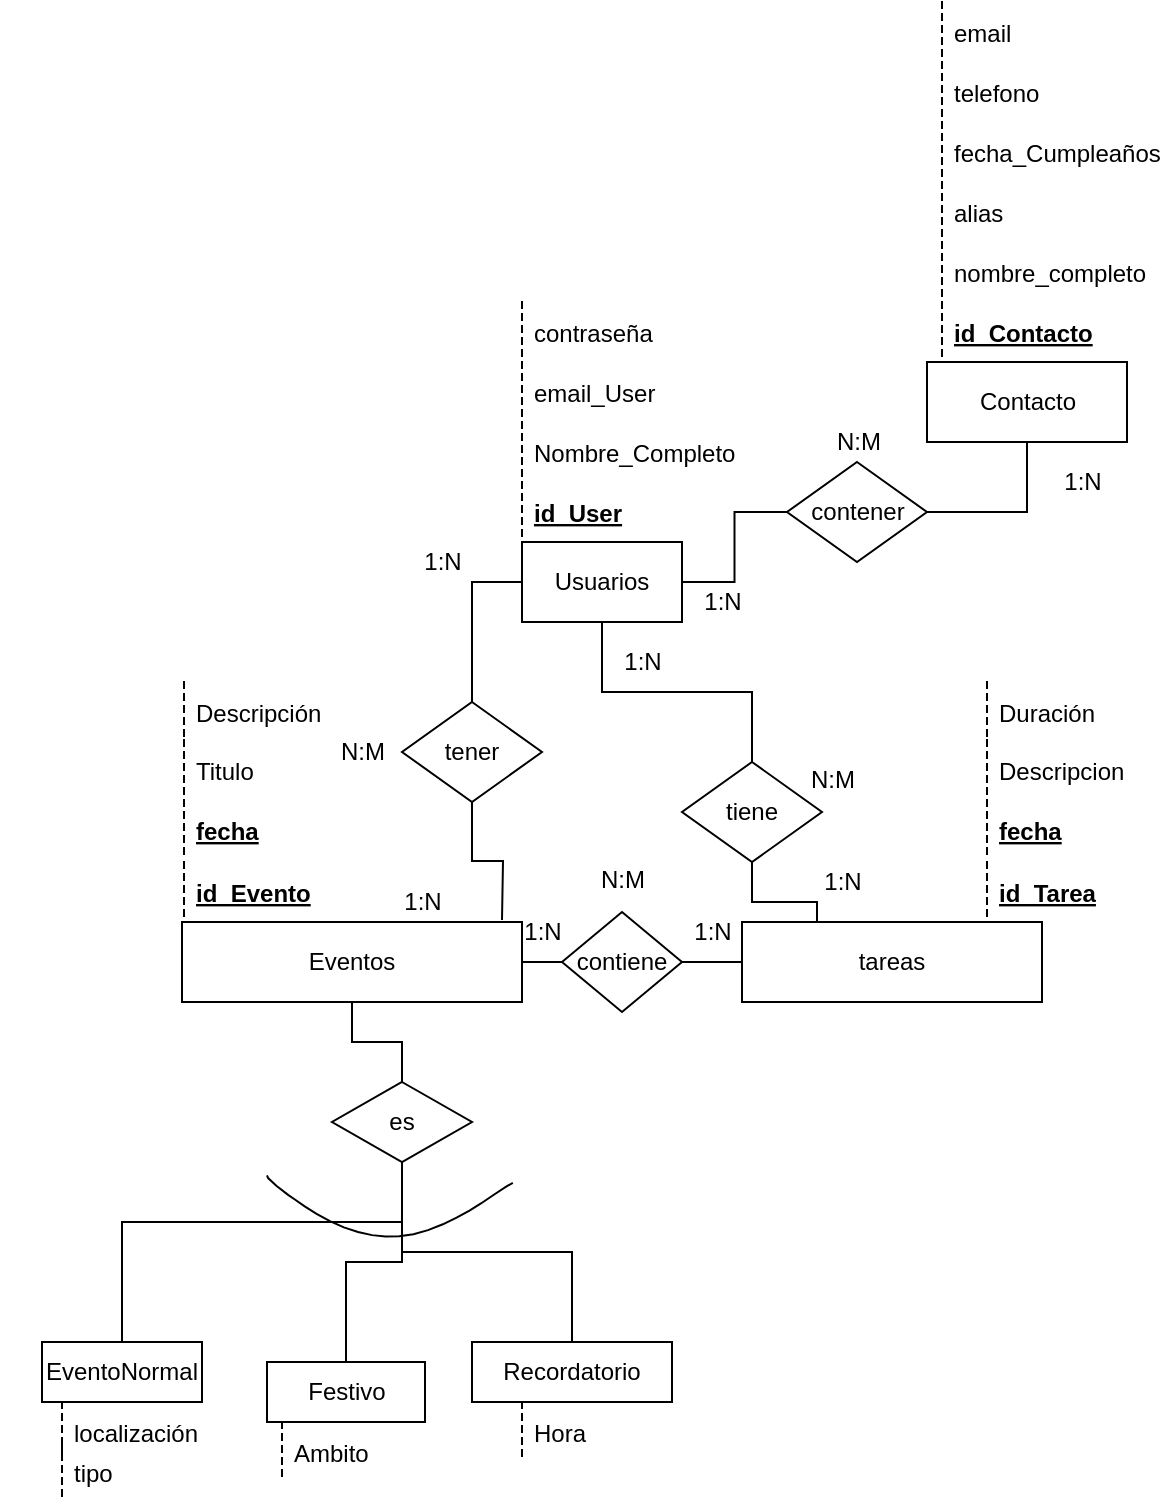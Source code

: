 <mxfile version="13.8.8" type="github">
  <diagram id="R2lEEEUBdFMjLlhIrx00" name="Page-1">
    <mxGraphModel dx="1422" dy="1862" grid="1" gridSize="10" guides="1" tooltips="1" connect="1" arrows="1" fold="1" page="1" pageScale="1" pageWidth="850" pageHeight="1100" math="0" shadow="0" extFonts="Permanent Marker^https://fonts.googleapis.com/css?family=Permanent+Marker">
      <root>
        <mxCell id="0" />
        <mxCell id="1" parent="0" />
        <mxCell id="vh04Lum93Sa9Isq8TbCe-44" style="edgeStyle=orthogonalEdgeStyle;rounded=0;orthogonalLoop=1;jettySize=auto;html=1;endArrow=none;endFill=0;exitX=0;exitY=0.5;exitDx=0;exitDy=0;" parent="1" source="vh04Lum93Sa9Isq8TbCe-21" target="vh04Lum93Sa9Isq8TbCe-43" edge="1">
          <mxGeometry relative="1" as="geometry" />
        </mxCell>
        <mxCell id="vh04Lum93Sa9Isq8TbCe-55" style="edgeStyle=orthogonalEdgeStyle;rounded=0;orthogonalLoop=1;jettySize=auto;html=1;entryX=0.5;entryY=0;entryDx=0;entryDy=0;endArrow=none;endFill=0;" parent="1" source="vh04Lum93Sa9Isq8TbCe-21" target="vh04Lum93Sa9Isq8TbCe-54" edge="1">
          <mxGeometry relative="1" as="geometry" />
        </mxCell>
        <mxCell id="2qHUe2AybRKPab8JqPPC-6" style="edgeStyle=orthogonalEdgeStyle;rounded=0;orthogonalLoop=1;jettySize=auto;html=1;entryX=0;entryY=0.5;entryDx=0;entryDy=0;endArrow=none;endFill=0;" parent="1" source="vh04Lum93Sa9Isq8TbCe-21" target="vh04Lum93Sa9Isq8TbCe-32" edge="1">
          <mxGeometry relative="1" as="geometry" />
        </mxCell>
        <mxCell id="vh04Lum93Sa9Isq8TbCe-21" value="Usuarios" style="whiteSpace=wrap;html=1;align=center;" parent="1" vertex="1">
          <mxGeometry x="320" y="240" width="80" height="40" as="geometry" />
        </mxCell>
        <mxCell id="vh04Lum93Sa9Isq8TbCe-24" value="id_User" style="shape=partialRectangle;fillColor=none;align=left;verticalAlign=middle;strokeColor=none;spacingLeft=34;rotatable=0;points=[[0,0.5],[1,0.5]];portConstraint=eastwest;dropTarget=0;fontStyle=5" parent="1" vertex="1">
          <mxGeometry x="290" y="210" width="90" height="30" as="geometry" />
        </mxCell>
        <mxCell id="vh04Lum93Sa9Isq8TbCe-25" value="" style="shape=partialRectangle;top=0;left=0;bottom=0;fillColor=none;stokeWidth=1;dashed=1;align=left;verticalAlign=middle;spacingLeft=4;spacingRight=4;overflow=hidden;rotatable=0;points=[];portConstraint=eastwest;part=1;" parent="vh04Lum93Sa9Isq8TbCe-24" vertex="1" connectable="0">
          <mxGeometry width="30" height="30" as="geometry" />
        </mxCell>
        <mxCell id="vh04Lum93Sa9Isq8TbCe-26" value="Nombre_Completo" style="shape=partialRectangle;fillColor=none;align=left;verticalAlign=middle;strokeColor=none;spacingLeft=34;rotatable=0;points=[[0,0.5],[1,0.5]];portConstraint=eastwest;dropTarget=0;" parent="1" vertex="1">
          <mxGeometry x="290" y="180" width="90" height="30" as="geometry" />
        </mxCell>
        <mxCell id="vh04Lum93Sa9Isq8TbCe-27" value="" style="shape=partialRectangle;top=0;left=0;bottom=0;fillColor=none;stokeWidth=1;dashed=1;align=left;verticalAlign=middle;spacingLeft=4;spacingRight=4;overflow=hidden;rotatable=0;points=[];portConstraint=eastwest;part=1;" parent="vh04Lum93Sa9Isq8TbCe-26" vertex="1" connectable="0">
          <mxGeometry width="30" height="30" as="geometry" />
        </mxCell>
        <mxCell id="vh04Lum93Sa9Isq8TbCe-28" value="email_User" style="shape=partialRectangle;fillColor=none;align=left;verticalAlign=middle;strokeColor=none;spacingLeft=34;rotatable=0;points=[[0,0.5],[1,0.5]];portConstraint=eastwest;dropTarget=0;" parent="1" vertex="1">
          <mxGeometry x="290" y="150" width="90" height="30" as="geometry" />
        </mxCell>
        <mxCell id="vh04Lum93Sa9Isq8TbCe-29" value="" style="shape=partialRectangle;top=0;left=0;bottom=0;fillColor=none;stokeWidth=1;dashed=1;align=left;verticalAlign=middle;spacingLeft=4;spacingRight=4;overflow=hidden;rotatable=0;points=[];portConstraint=eastwest;part=1;" parent="vh04Lum93Sa9Isq8TbCe-28" vertex="1" connectable="0">
          <mxGeometry width="30" height="30" as="geometry" />
        </mxCell>
        <mxCell id="vh04Lum93Sa9Isq8TbCe-30" value="contraseña" style="shape=partialRectangle;fillColor=none;align=left;verticalAlign=middle;strokeColor=none;spacingLeft=34;rotatable=0;points=[[0,0.5],[1,0.5]];portConstraint=eastwest;dropTarget=0;" parent="1" vertex="1">
          <mxGeometry x="290" y="120" width="90" height="30" as="geometry" />
        </mxCell>
        <mxCell id="vh04Lum93Sa9Isq8TbCe-31" value="" style="shape=partialRectangle;top=0;left=0;bottom=0;fillColor=none;stokeWidth=1;dashed=1;align=left;verticalAlign=middle;spacingLeft=4;spacingRight=4;overflow=hidden;rotatable=0;points=[];portConstraint=eastwest;part=1;" parent="vh04Lum93Sa9Isq8TbCe-30" vertex="1" connectable="0">
          <mxGeometry width="30" height="30" as="geometry" />
        </mxCell>
        <mxCell id="2qHUe2AybRKPab8JqPPC-7" style="edgeStyle=orthogonalEdgeStyle;rounded=0;orthogonalLoop=1;jettySize=auto;html=1;entryX=0.5;entryY=1;entryDx=0;entryDy=0;endArrow=none;endFill=0;exitX=1;exitY=0.5;exitDx=0;exitDy=0;" parent="1" source="vh04Lum93Sa9Isq8TbCe-32" target="2qHUe2AybRKPab8JqPPC-1" edge="1">
          <mxGeometry relative="1" as="geometry">
            <mxPoint x="573" y="225" as="sourcePoint" />
            <Array as="points">
              <mxPoint x="573" y="225" />
            </Array>
          </mxGeometry>
        </mxCell>
        <mxCell id="vh04Lum93Sa9Isq8TbCe-32" value="contener" style="shape=rhombus;perimeter=rhombusPerimeter;whiteSpace=wrap;html=1;align=center;" parent="1" vertex="1">
          <mxGeometry x="452.5" y="200" width="70" height="50" as="geometry" />
        </mxCell>
        <mxCell id="vh04Lum93Sa9Isq8TbCe-49" style="edgeStyle=orthogonalEdgeStyle;rounded=0;orthogonalLoop=1;jettySize=auto;html=1;endArrow=none;endFill=0;" parent="1" source="vh04Lum93Sa9Isq8TbCe-43" edge="1">
          <mxGeometry relative="1" as="geometry">
            <mxPoint x="310" y="429" as="targetPoint" />
          </mxGeometry>
        </mxCell>
        <mxCell id="vh04Lum93Sa9Isq8TbCe-43" value="tener" style="shape=rhombus;perimeter=rhombusPerimeter;whiteSpace=wrap;html=1;align=center;" parent="1" vertex="1">
          <mxGeometry x="260" y="320" width="70" height="50" as="geometry" />
        </mxCell>
        <mxCell id="vh04Lum93Sa9Isq8TbCe-59" style="edgeStyle=orthogonalEdgeStyle;rounded=0;orthogonalLoop=1;jettySize=auto;html=1;entryX=0;entryY=0.5;entryDx=0;entryDy=0;endArrow=none;endFill=0;" parent="1" source="vh04Lum93Sa9Isq8TbCe-46" target="vh04Lum93Sa9Isq8TbCe-58" edge="1">
          <mxGeometry relative="1" as="geometry" />
        </mxCell>
        <mxCell id="vh04Lum93Sa9Isq8TbCe-74" style="edgeStyle=orthogonalEdgeStyle;rounded=0;orthogonalLoop=1;jettySize=auto;html=1;entryX=0.5;entryY=0;entryDx=0;entryDy=0;endArrow=none;endFill=0;" parent="1" source="vh04Lum93Sa9Isq8TbCe-46" target="vh04Lum93Sa9Isq8TbCe-73" edge="1">
          <mxGeometry relative="1" as="geometry" />
        </mxCell>
        <mxCell id="vh04Lum93Sa9Isq8TbCe-46" value="Eventos" style="whiteSpace=wrap;html=1;align=center;" parent="1" vertex="1">
          <mxGeometry x="150" y="430" width="170" height="40" as="geometry" />
        </mxCell>
        <mxCell id="vh04Lum93Sa9Isq8TbCe-50" value="id_Evento" style="shape=partialRectangle;fillColor=none;align=left;verticalAlign=middle;strokeColor=none;spacingLeft=34;rotatable=0;points=[[0,0.5],[1,0.5]];portConstraint=eastwest;dropTarget=0;fontStyle=5" parent="1" vertex="1">
          <mxGeometry x="121" y="400" width="90" height="30" as="geometry" />
        </mxCell>
        <mxCell id="vh04Lum93Sa9Isq8TbCe-51" value="" style="shape=partialRectangle;top=0;left=0;bottom=0;fillColor=none;stokeWidth=1;dashed=1;align=left;verticalAlign=middle;spacingLeft=4;spacingRight=4;overflow=hidden;rotatable=0;points=[];portConstraint=eastwest;part=1;" parent="vh04Lum93Sa9Isq8TbCe-50" vertex="1" connectable="0">
          <mxGeometry width="30" height="30" as="geometry" />
        </mxCell>
        <mxCell id="vh04Lum93Sa9Isq8TbCe-52" value="Titulo" style="shape=partialRectangle;fillColor=none;align=left;verticalAlign=middle;strokeColor=none;spacingLeft=34;rotatable=0;points=[[0,0.5],[1,0.5]];portConstraint=eastwest;dropTarget=0;" parent="1" vertex="1">
          <mxGeometry x="121" y="339" width="90" height="30" as="geometry" />
        </mxCell>
        <mxCell id="vh04Lum93Sa9Isq8TbCe-53" value="" style="shape=partialRectangle;top=0;left=0;bottom=0;fillColor=none;stokeWidth=1;dashed=1;align=left;verticalAlign=middle;spacingLeft=4;spacingRight=4;overflow=hidden;rotatable=0;points=[];portConstraint=eastwest;part=1;" parent="vh04Lum93Sa9Isq8TbCe-52" vertex="1" connectable="0">
          <mxGeometry width="30" height="30" as="geometry" />
        </mxCell>
        <mxCell id="vh04Lum93Sa9Isq8TbCe-56" style="edgeStyle=orthogonalEdgeStyle;rounded=0;orthogonalLoop=1;jettySize=auto;html=1;endArrow=none;endFill=0;entryX=0.25;entryY=0;entryDx=0;entryDy=0;exitX=0.5;exitY=1;exitDx=0;exitDy=0;" parent="1" source="vh04Lum93Sa9Isq8TbCe-54" target="vh04Lum93Sa9Isq8TbCe-57" edge="1">
          <mxGeometry relative="1" as="geometry">
            <mxPoint x="480" y="405" as="targetPoint" />
          </mxGeometry>
        </mxCell>
        <mxCell id="vh04Lum93Sa9Isq8TbCe-54" value="&lt;div&gt;tiene&lt;/div&gt;" style="shape=rhombus;perimeter=rhombusPerimeter;whiteSpace=wrap;html=1;align=center;" parent="1" vertex="1">
          <mxGeometry x="400" y="350" width="70" height="50" as="geometry" />
        </mxCell>
        <mxCell id="vh04Lum93Sa9Isq8TbCe-57" value="tareas" style="whiteSpace=wrap;html=1;align=center;" parent="1" vertex="1">
          <mxGeometry x="430" y="430" width="150" height="40" as="geometry" />
        </mxCell>
        <mxCell id="vh04Lum93Sa9Isq8TbCe-60" style="edgeStyle=orthogonalEdgeStyle;rounded=0;orthogonalLoop=1;jettySize=auto;html=1;entryX=0;entryY=0.5;entryDx=0;entryDy=0;endArrow=none;endFill=0;" parent="1" source="vh04Lum93Sa9Isq8TbCe-58" target="vh04Lum93Sa9Isq8TbCe-57" edge="1">
          <mxGeometry relative="1" as="geometry" />
        </mxCell>
        <mxCell id="vh04Lum93Sa9Isq8TbCe-58" value="contiene" style="shape=rhombus;perimeter=rhombusPerimeter;whiteSpace=wrap;html=1;align=center;" parent="1" vertex="1">
          <mxGeometry x="340" y="425" width="60" height="50" as="geometry" />
        </mxCell>
        <mxCell id="2qHUe2AybRKPab8JqPPC-30" style="edgeStyle=orthogonalEdgeStyle;rounded=0;orthogonalLoop=1;jettySize=auto;html=1;endArrow=none;endFill=0;" parent="1" source="vh04Lum93Sa9Isq8TbCe-61" edge="1">
          <mxGeometry relative="1" as="geometry">
            <mxPoint x="260" y="550" as="targetPoint" />
            <Array as="points">
              <mxPoint x="120" y="580" />
              <mxPoint x="260" y="580" />
            </Array>
          </mxGeometry>
        </mxCell>
        <mxCell id="vh04Lum93Sa9Isq8TbCe-61" value="EventoNormal" style="whiteSpace=wrap;html=1;align=center;" parent="1" vertex="1">
          <mxGeometry x="80" y="640" width="80" height="30" as="geometry" />
        </mxCell>
        <mxCell id="2qHUe2AybRKPab8JqPPC-29" style="edgeStyle=orthogonalEdgeStyle;rounded=0;orthogonalLoop=1;jettySize=auto;html=1;entryX=0.5;entryY=1;entryDx=0;entryDy=0;endArrow=none;endFill=0;" parent="1" source="vh04Lum93Sa9Isq8TbCe-72" target="vh04Lum93Sa9Isq8TbCe-73" edge="1">
          <mxGeometry relative="1" as="geometry" />
        </mxCell>
        <mxCell id="vh04Lum93Sa9Isq8TbCe-72" value="Recordatorio" style="whiteSpace=wrap;html=1;align=center;" parent="1" vertex="1">
          <mxGeometry x="295" y="640" width="100" height="30" as="geometry" />
        </mxCell>
        <mxCell id="vh04Lum93Sa9Isq8TbCe-73" value="es" style="shape=rhombus;perimeter=rhombusPerimeter;whiteSpace=wrap;html=1;align=center;" parent="1" vertex="1">
          <mxGeometry x="225" y="510" width="70" height="40" as="geometry" />
        </mxCell>
        <mxCell id="vh04Lum93Sa9Isq8TbCe-101" value="fecha" style="shape=partialRectangle;fillColor=none;align=left;verticalAlign=middle;strokeColor=none;spacingLeft=34;rotatable=0;points=[[0,0.5],[1,0.5]];portConstraint=eastwest;dropTarget=0;fontStyle=5" parent="1" vertex="1">
          <mxGeometry x="121" y="369" width="90" height="30" as="geometry" />
        </mxCell>
        <mxCell id="vh04Lum93Sa9Isq8TbCe-102" value="" style="shape=partialRectangle;top=0;left=0;bottom=0;fillColor=none;stokeWidth=1;dashed=1;align=left;verticalAlign=middle;spacingLeft=4;spacingRight=4;overflow=hidden;rotatable=0;points=[];portConstraint=eastwest;part=1;" parent="vh04Lum93Sa9Isq8TbCe-101" vertex="1" connectable="0">
          <mxGeometry width="30" height="30" as="geometry" />
        </mxCell>
        <mxCell id="vh04Lum93Sa9Isq8TbCe-107" value="Descripción" style="shape=partialRectangle;fillColor=none;align=left;verticalAlign=middle;strokeColor=none;spacingLeft=34;rotatable=0;points=[[0,0.5],[1,0.5]];portConstraint=eastwest;dropTarget=0;" parent="1" vertex="1">
          <mxGeometry x="121" y="310" width="90" height="30" as="geometry" />
        </mxCell>
        <mxCell id="vh04Lum93Sa9Isq8TbCe-108" value="" style="shape=partialRectangle;top=0;left=0;bottom=0;fillColor=none;stokeWidth=1;dashed=1;align=left;verticalAlign=middle;spacingLeft=4;spacingRight=4;overflow=hidden;rotatable=0;points=[];portConstraint=eastwest;part=1;" parent="vh04Lum93Sa9Isq8TbCe-107" vertex="1" connectable="0">
          <mxGeometry width="30" height="30" as="geometry" />
        </mxCell>
        <mxCell id="vh04Lum93Sa9Isq8TbCe-109" value="id_Tarea" style="shape=partialRectangle;fillColor=none;align=left;verticalAlign=middle;strokeColor=none;spacingLeft=34;rotatable=0;points=[[0,0.5],[1,0.5]];portConstraint=eastwest;dropTarget=0;fontStyle=5" parent="1" vertex="1">
          <mxGeometry x="522.5" y="400" width="90" height="30" as="geometry" />
        </mxCell>
        <mxCell id="vh04Lum93Sa9Isq8TbCe-110" value="" style="shape=partialRectangle;top=0;left=0;bottom=0;fillColor=none;stokeWidth=1;dashed=1;align=left;verticalAlign=middle;spacingLeft=4;spacingRight=4;overflow=hidden;rotatable=0;points=[];portConstraint=eastwest;part=1;" parent="vh04Lum93Sa9Isq8TbCe-109" vertex="1" connectable="0">
          <mxGeometry width="30" height="30" as="geometry" />
        </mxCell>
        <mxCell id="vh04Lum93Sa9Isq8TbCe-111" value="Descripcion" style="shape=partialRectangle;fillColor=none;align=left;verticalAlign=middle;strokeColor=none;spacingLeft=34;rotatable=0;points=[[0,0.5],[1,0.5]];portConstraint=eastwest;dropTarget=0;" parent="1" vertex="1">
          <mxGeometry x="522.5" y="339" width="90" height="30" as="geometry" />
        </mxCell>
        <mxCell id="vh04Lum93Sa9Isq8TbCe-112" value="" style="shape=partialRectangle;top=0;left=0;bottom=0;fillColor=none;stokeWidth=1;dashed=1;align=left;verticalAlign=middle;spacingLeft=4;spacingRight=4;overflow=hidden;rotatable=0;points=[];portConstraint=eastwest;part=1;" parent="vh04Lum93Sa9Isq8TbCe-111" vertex="1" connectable="0">
          <mxGeometry width="30" height="30" as="geometry" />
        </mxCell>
        <mxCell id="vh04Lum93Sa9Isq8TbCe-113" value="fecha" style="shape=partialRectangle;fillColor=none;align=left;verticalAlign=middle;strokeColor=none;spacingLeft=34;rotatable=0;points=[[0,0.5],[1,0.5]];portConstraint=eastwest;dropTarget=0;fontStyle=5" parent="1" vertex="1">
          <mxGeometry x="522.5" y="369" width="90" height="30" as="geometry" />
        </mxCell>
        <mxCell id="vh04Lum93Sa9Isq8TbCe-114" value="" style="shape=partialRectangle;top=0;left=0;bottom=0;fillColor=none;stokeWidth=1;dashed=1;align=left;verticalAlign=middle;spacingLeft=4;spacingRight=4;overflow=hidden;rotatable=0;points=[];portConstraint=eastwest;part=1;" parent="vh04Lum93Sa9Isq8TbCe-113" vertex="1" connectable="0">
          <mxGeometry width="30" height="30" as="geometry" />
        </mxCell>
        <mxCell id="2qHUe2AybRKPab8JqPPC-1" value="Contacto" style="whiteSpace=wrap;html=1;align=center;" parent="1" vertex="1">
          <mxGeometry x="522.5" y="150" width="100" height="40" as="geometry" />
        </mxCell>
        <mxCell id="2qHUe2AybRKPab8JqPPC-8" value="id_Contacto" style="shape=partialRectangle;fillColor=none;align=left;verticalAlign=middle;strokeColor=none;spacingLeft=34;rotatable=0;points=[[0,0.5],[1,0.5]];portConstraint=eastwest;dropTarget=0;fontStyle=5" parent="1" vertex="1">
          <mxGeometry x="500" y="120" width="90" height="30" as="geometry" />
        </mxCell>
        <mxCell id="2qHUe2AybRKPab8JqPPC-9" value="" style="shape=partialRectangle;top=0;left=0;bottom=0;fillColor=none;stokeWidth=1;dashed=1;align=left;verticalAlign=middle;spacingLeft=4;spacingRight=4;overflow=hidden;rotatable=0;points=[];portConstraint=eastwest;part=1;" parent="2qHUe2AybRKPab8JqPPC-8" vertex="1" connectable="0">
          <mxGeometry width="30" height="30" as="geometry" />
        </mxCell>
        <mxCell id="2qHUe2AybRKPab8JqPPC-10" value="nombre_completo" style="shape=partialRectangle;fillColor=none;align=left;verticalAlign=middle;strokeColor=none;spacingLeft=34;rotatable=0;points=[[0,0.5],[1,0.5]];portConstraint=eastwest;dropTarget=0;" parent="1" vertex="1">
          <mxGeometry x="500" y="90" width="90" height="30" as="geometry" />
        </mxCell>
        <mxCell id="2qHUe2AybRKPab8JqPPC-11" value="" style="shape=partialRectangle;top=0;left=0;bottom=0;fillColor=none;stokeWidth=1;dashed=1;align=left;verticalAlign=middle;spacingLeft=4;spacingRight=4;overflow=hidden;rotatable=0;points=[];portConstraint=eastwest;part=1;" parent="2qHUe2AybRKPab8JqPPC-10" vertex="1" connectable="0">
          <mxGeometry width="30" height="30" as="geometry" />
        </mxCell>
        <mxCell id="2qHUe2AybRKPab8JqPPC-12" value="alias" style="shape=partialRectangle;fillColor=none;align=left;verticalAlign=middle;strokeColor=none;spacingLeft=34;rotatable=0;points=[[0,0.5],[1,0.5]];portConstraint=eastwest;dropTarget=0;" parent="1" vertex="1">
          <mxGeometry x="500" y="60" width="90" height="30" as="geometry" />
        </mxCell>
        <mxCell id="2qHUe2AybRKPab8JqPPC-13" value="" style="shape=partialRectangle;top=0;left=0;bottom=0;fillColor=none;stokeWidth=1;dashed=1;align=left;verticalAlign=middle;spacingLeft=4;spacingRight=4;overflow=hidden;rotatable=0;points=[];portConstraint=eastwest;part=1;" parent="2qHUe2AybRKPab8JqPPC-12" vertex="1" connectable="0">
          <mxGeometry width="30" height="30" as="geometry" />
        </mxCell>
        <mxCell id="2qHUe2AybRKPab8JqPPC-14" value="fecha_Cumpleaños" style="shape=partialRectangle;fillColor=none;align=left;verticalAlign=middle;strokeColor=none;spacingLeft=34;rotatable=0;points=[[0,0.5],[1,0.5]];portConstraint=eastwest;dropTarget=0;" parent="1" vertex="1">
          <mxGeometry x="500" y="30" width="90" height="30" as="geometry" />
        </mxCell>
        <mxCell id="2qHUe2AybRKPab8JqPPC-15" value="" style="shape=partialRectangle;top=0;left=0;bottom=0;fillColor=none;stokeWidth=1;dashed=1;align=left;verticalAlign=middle;spacingLeft=4;spacingRight=4;overflow=hidden;rotatable=0;points=[];portConstraint=eastwest;part=1;" parent="2qHUe2AybRKPab8JqPPC-14" vertex="1" connectable="0">
          <mxGeometry width="30" height="30" as="geometry" />
        </mxCell>
        <mxCell id="2qHUe2AybRKPab8JqPPC-16" value="telefono" style="shape=partialRectangle;fillColor=none;align=left;verticalAlign=middle;strokeColor=none;spacingLeft=34;rotatable=0;points=[[0,0.5],[1,0.5]];portConstraint=eastwest;dropTarget=0;" parent="1" vertex="1">
          <mxGeometry x="500" width="90" height="30" as="geometry" />
        </mxCell>
        <mxCell id="2qHUe2AybRKPab8JqPPC-17" value="" style="shape=partialRectangle;top=0;left=0;bottom=0;fillColor=none;stokeWidth=1;dashed=1;align=left;verticalAlign=middle;spacingLeft=4;spacingRight=4;overflow=hidden;rotatable=0;points=[];portConstraint=eastwest;part=1;" parent="2qHUe2AybRKPab8JqPPC-16" vertex="1" connectable="0">
          <mxGeometry width="30" height="30" as="geometry" />
        </mxCell>
        <mxCell id="2qHUe2AybRKPab8JqPPC-18" value="email" style="shape=partialRectangle;fillColor=none;align=left;verticalAlign=middle;strokeColor=none;spacingLeft=34;rotatable=0;points=[[0,0.5],[1,0.5]];portConstraint=eastwest;dropTarget=0;" parent="1" vertex="1">
          <mxGeometry x="500" y="-30" width="90" height="30" as="geometry" />
        </mxCell>
        <mxCell id="2qHUe2AybRKPab8JqPPC-19" value="" style="shape=partialRectangle;top=0;left=0;bottom=0;fillColor=none;stokeWidth=1;dashed=1;align=left;verticalAlign=middle;spacingLeft=4;spacingRight=4;overflow=hidden;rotatable=0;points=[];portConstraint=eastwest;part=1;" parent="2qHUe2AybRKPab8JqPPC-18" vertex="1" connectable="0">
          <mxGeometry width="30" height="30" as="geometry" />
        </mxCell>
        <mxCell id="2qHUe2AybRKPab8JqPPC-25" value="localización" style="shape=partialRectangle;fillColor=none;align=left;verticalAlign=middle;strokeColor=none;spacingLeft=34;rotatable=0;points=[[0,0.5],[1,0.5]];portConstraint=eastwest;dropTarget=0;" parent="1" vertex="1">
          <mxGeometry x="60" y="670" width="90" height="30" as="geometry" />
        </mxCell>
        <mxCell id="2qHUe2AybRKPab8JqPPC-26" value="" style="shape=partialRectangle;top=0;left=0;bottom=0;fillColor=none;stokeWidth=1;dashed=1;align=left;verticalAlign=middle;spacingLeft=4;spacingRight=4;overflow=hidden;rotatable=0;points=[];portConstraint=eastwest;part=1;" parent="2qHUe2AybRKPab8JqPPC-25" vertex="1" connectable="0">
          <mxGeometry width="30" height="30" as="geometry" />
        </mxCell>
        <mxCell id="2qHUe2AybRKPab8JqPPC-28" style="edgeStyle=orthogonalEdgeStyle;rounded=0;orthogonalLoop=1;jettySize=auto;html=1;entryX=0.5;entryY=1;entryDx=0;entryDy=0;endArrow=none;endFill=0;" parent="1" source="2qHUe2AybRKPab8JqPPC-27" target="vh04Lum93Sa9Isq8TbCe-73" edge="1">
          <mxGeometry relative="1" as="geometry" />
        </mxCell>
        <mxCell id="2qHUe2AybRKPab8JqPPC-27" value="Festivo" style="whiteSpace=wrap;html=1;align=center;" parent="1" vertex="1">
          <mxGeometry x="192.5" y="650" width="79" height="30" as="geometry" />
        </mxCell>
        <mxCell id="2qHUe2AybRKPab8JqPPC-31" value="" style="shape=stencil(fZTdbsMgDIWfJrdHYDCG6657j0rN1mhbUqXd39uPKEo3p4vv+DkfBh/jJuwup8O5bchdruPw0n52x+upCQ8NUdef2rG71lET9k3YPQ1j+zwO7/1xnp8Pk3IavQ0f0wlfM+fg3ASR+14tPM7y165X8shKHsFxWx6Q9ek+Icu2PkNI6QOB0rbee/iigQJPBsAIUQHskPI2UF/sRQGJUIIBMFhfSSKyAQQP0hEyw1mALNsLUAhsPDoSxGtAkCwgw+sseWfXBVenVyEKghGCCzhrIJlWp5pXHSEXRAMQD9ZpkmI6J7KUzs3qAsdGtRKCdo4F0SimfOdcZBQjS9XYqIGpWooByLJ9cy4vl/z/Q7i7DuDrn1N/ug5+28fcef7urVtNXZrbVNj/AA==);fillColor=none;" parent="1" vertex="1">
          <mxGeometry x="192.5" y="556.667" width="122.917" height="30.625" as="geometry" />
        </mxCell>
        <mxCell id="D2b2_wtioUhrBGyo1LX7-2" value="Ambito" style="shape=partialRectangle;fillColor=none;align=left;verticalAlign=middle;strokeColor=none;spacingLeft=34;rotatable=0;points=[[0,0.5],[1,0.5]];portConstraint=eastwest;dropTarget=0;" vertex="1" parent="1">
          <mxGeometry x="170" y="680" width="90" height="30" as="geometry" />
        </mxCell>
        <mxCell id="D2b2_wtioUhrBGyo1LX7-3" value="" style="shape=partialRectangle;top=0;left=0;bottom=0;fillColor=none;stokeWidth=1;dashed=1;align=left;verticalAlign=middle;spacingLeft=4;spacingRight=4;overflow=hidden;rotatable=0;points=[];portConstraint=eastwest;part=1;" vertex="1" connectable="0" parent="D2b2_wtioUhrBGyo1LX7-2">
          <mxGeometry width="30" height="30" as="geometry" />
        </mxCell>
        <mxCell id="D2b2_wtioUhrBGyo1LX7-6" value="tipo" style="shape=partialRectangle;fillColor=none;align=left;verticalAlign=middle;strokeColor=none;spacingLeft=34;rotatable=0;points=[[0,0.5],[1,0.5]];portConstraint=eastwest;dropTarget=0;" vertex="1" parent="1">
          <mxGeometry x="60" y="690" width="90" height="30" as="geometry" />
        </mxCell>
        <mxCell id="D2b2_wtioUhrBGyo1LX7-7" value="" style="shape=partialRectangle;top=0;left=0;bottom=0;fillColor=none;stokeWidth=1;dashed=1;align=left;verticalAlign=middle;spacingLeft=4;spacingRight=4;overflow=hidden;rotatable=0;points=[];portConstraint=eastwest;part=1;" vertex="1" connectable="0" parent="D2b2_wtioUhrBGyo1LX7-6">
          <mxGeometry width="30" height="30" as="geometry" />
        </mxCell>
        <mxCell id="D2b2_wtioUhrBGyo1LX7-10" value="Duración" style="shape=partialRectangle;fillColor=none;align=left;verticalAlign=middle;strokeColor=none;spacingLeft=34;rotatable=0;points=[[0,0.5],[1,0.5]];portConstraint=eastwest;dropTarget=0;" vertex="1" parent="1">
          <mxGeometry x="522.5" y="310" width="90" height="30" as="geometry" />
        </mxCell>
        <mxCell id="D2b2_wtioUhrBGyo1LX7-11" value="" style="shape=partialRectangle;top=0;left=0;bottom=0;fillColor=none;stokeWidth=1;dashed=1;align=left;verticalAlign=middle;spacingLeft=4;spacingRight=4;overflow=hidden;rotatable=0;points=[];portConstraint=eastwest;part=1;" vertex="1" connectable="0" parent="D2b2_wtioUhrBGyo1LX7-10">
          <mxGeometry width="30" height="30" as="geometry" />
        </mxCell>
        <mxCell id="D2b2_wtioUhrBGyo1LX7-12" value="Hora" style="shape=partialRectangle;fillColor=none;align=left;verticalAlign=middle;strokeColor=none;spacingLeft=34;rotatable=0;points=[[0,0.5],[1,0.5]];portConstraint=eastwest;dropTarget=0;" vertex="1" parent="1">
          <mxGeometry x="290" y="670" width="90" height="30" as="geometry" />
        </mxCell>
        <mxCell id="D2b2_wtioUhrBGyo1LX7-13" value="" style="shape=partialRectangle;top=0;left=0;bottom=0;fillColor=none;stokeWidth=1;dashed=1;align=left;verticalAlign=middle;spacingLeft=4;spacingRight=4;overflow=hidden;rotatable=0;points=[];portConstraint=eastwest;part=1;" vertex="1" connectable="0" parent="D2b2_wtioUhrBGyo1LX7-12">
          <mxGeometry width="30" height="30" as="geometry" />
        </mxCell>
        <mxCell id="D2b2_wtioUhrBGyo1LX7-14" value="1:N" style="text;html=1;align=center;verticalAlign=middle;resizable=0;points=[];autosize=1;" vertex="1" parent="1">
          <mxGeometry x="405" y="260" width="30" height="20" as="geometry" />
        </mxCell>
        <mxCell id="D2b2_wtioUhrBGyo1LX7-15" value="1:N" style="text;html=1;align=center;verticalAlign=middle;resizable=0;points=[];autosize=1;" vertex="1" parent="1">
          <mxGeometry x="585" y="200" width="30" height="20" as="geometry" />
        </mxCell>
        <mxCell id="D2b2_wtioUhrBGyo1LX7-16" value="N:M" style="text;html=1;align=center;verticalAlign=middle;resizable=0;points=[];autosize=1;" vertex="1" parent="1">
          <mxGeometry x="467.5" y="180" width="40" height="20" as="geometry" />
        </mxCell>
        <mxCell id="D2b2_wtioUhrBGyo1LX7-17" value="1:N" style="text;html=1;align=center;verticalAlign=middle;resizable=0;points=[];autosize=1;" vertex="1" parent="1">
          <mxGeometry x="365" y="290" width="30" height="20" as="geometry" />
        </mxCell>
        <mxCell id="D2b2_wtioUhrBGyo1LX7-18" value="1:N" style="text;html=1;align=center;verticalAlign=middle;resizable=0;points=[];autosize=1;" vertex="1" parent="1">
          <mxGeometry x="465" y="400" width="30" height="20" as="geometry" />
        </mxCell>
        <mxCell id="D2b2_wtioUhrBGyo1LX7-19" value="N:M" style="text;html=1;align=center;verticalAlign=middle;resizable=0;points=[];autosize=1;" vertex="1" parent="1">
          <mxGeometry x="455" y="349" width="40" height="20" as="geometry" />
        </mxCell>
        <mxCell id="D2b2_wtioUhrBGyo1LX7-21" value="1:N" style="text;html=1;align=center;verticalAlign=middle;resizable=0;points=[];autosize=1;" vertex="1" parent="1">
          <mxGeometry x="265" y="240" width="30" height="20" as="geometry" />
        </mxCell>
        <mxCell id="D2b2_wtioUhrBGyo1LX7-22" value="1:N" style="text;html=1;align=center;verticalAlign=middle;resizable=0;points=[];autosize=1;" vertex="1" parent="1">
          <mxGeometry x="255" y="410" width="30" height="20" as="geometry" />
        </mxCell>
        <mxCell id="D2b2_wtioUhrBGyo1LX7-23" value="N:M" style="text;html=1;align=center;verticalAlign=middle;resizable=0;points=[];autosize=1;" vertex="1" parent="1">
          <mxGeometry x="220" y="335" width="40" height="20" as="geometry" />
        </mxCell>
        <mxCell id="D2b2_wtioUhrBGyo1LX7-25" value="1:N" style="text;html=1;align=center;verticalAlign=middle;resizable=0;points=[];autosize=1;" vertex="1" parent="1">
          <mxGeometry x="315.42" y="425" width="30" height="20" as="geometry" />
        </mxCell>
        <mxCell id="D2b2_wtioUhrBGyo1LX7-26" value="1:N" style="text;html=1;align=center;verticalAlign=middle;resizable=0;points=[];autosize=1;" vertex="1" parent="1">
          <mxGeometry x="400" y="425" width="30" height="20" as="geometry" />
        </mxCell>
        <mxCell id="D2b2_wtioUhrBGyo1LX7-27" value="N:M" style="text;html=1;align=center;verticalAlign=middle;resizable=0;points=[];autosize=1;" vertex="1" parent="1">
          <mxGeometry x="350" y="399" width="40" height="20" as="geometry" />
        </mxCell>
      </root>
    </mxGraphModel>
  </diagram>
</mxfile>
